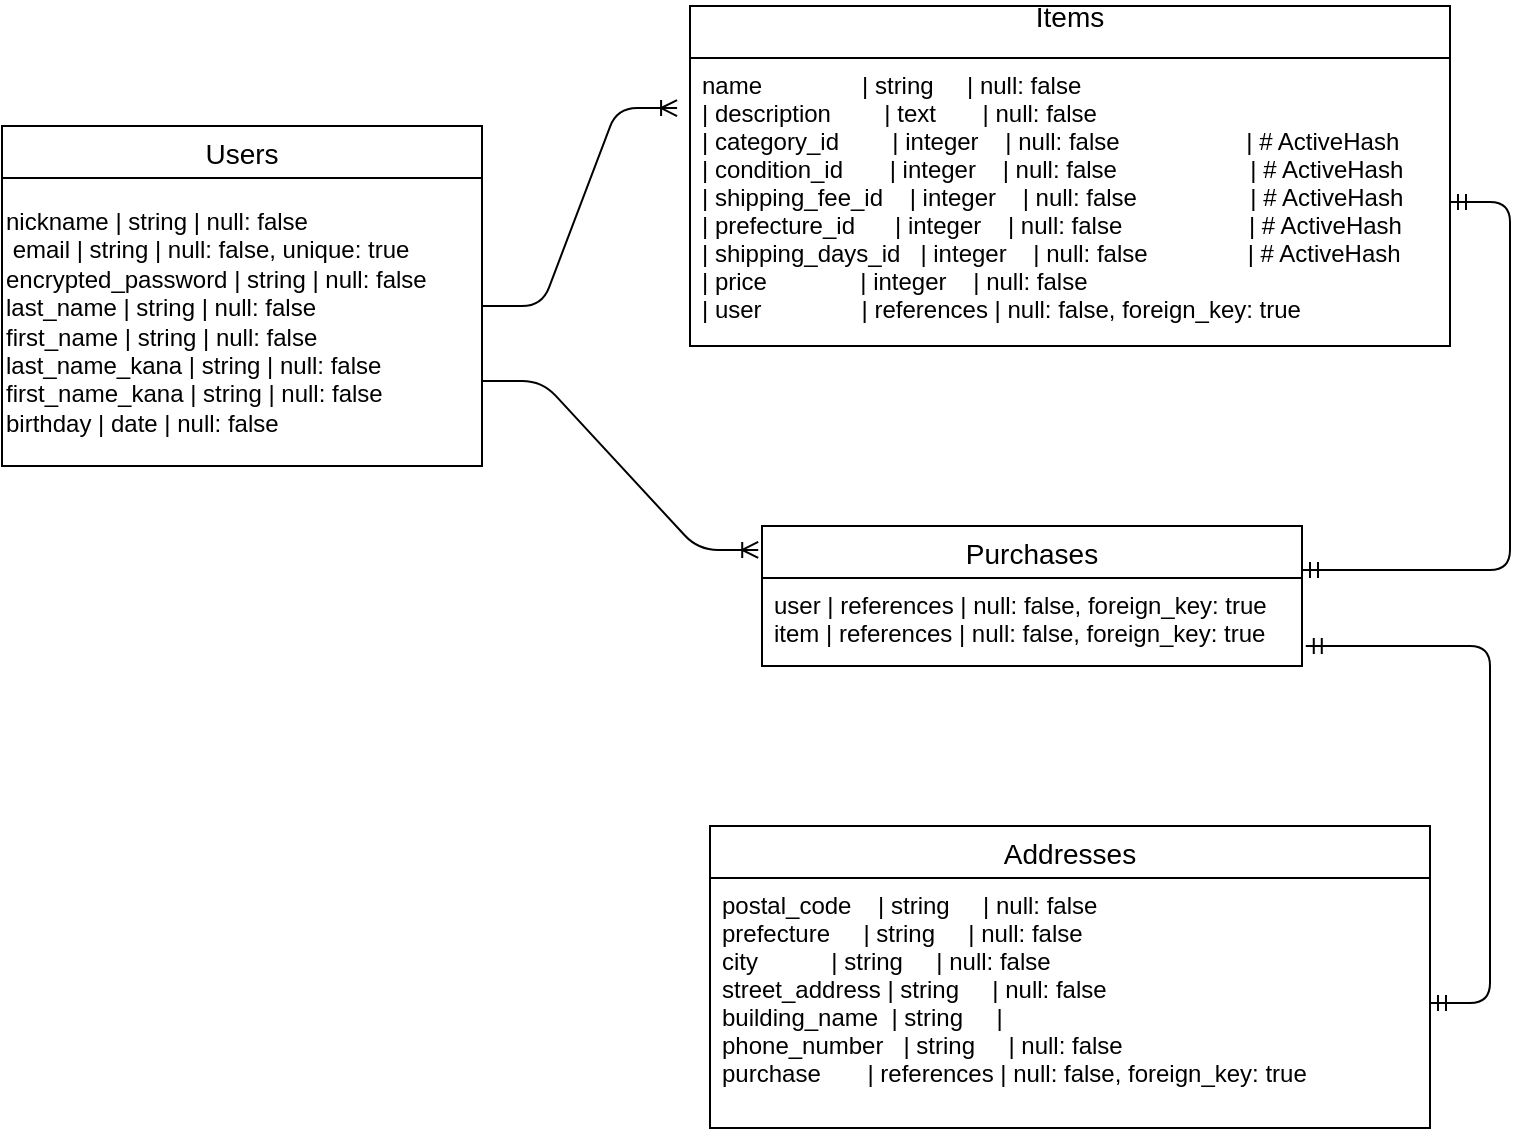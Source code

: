 <mxfile>
    <diagram id="_OwsKodQ4tG9KZVB1svx" name="ページ1">
        <mxGraphModel dx="944" dy="749" grid="1" gridSize="10" guides="1" tooltips="1" connect="1" arrows="1" fold="1" page="1" pageScale="1" pageWidth="827" pageHeight="1169" math="0" shadow="0">
            <root>
                <mxCell id="0"/>
                <mxCell id="1" parent="0"/>
                <mxCell id="2" value="Users" style="swimlane;fontStyle=0;childLayout=stackLayout;horizontal=1;startSize=26;horizontalStack=0;resizeParent=1;resizeParentMax=0;resizeLast=0;collapsible=1;marginBottom=0;align=center;fontSize=14;" vertex="1" parent="1">
                    <mxGeometry x="50" y="110" width="240" height="170" as="geometry"/>
                </mxCell>
                <mxCell id="22" value="nickname            | string | null: false&amp;nbsp;&lt;br&gt;&amp;nbsp;email               | string | null: false, unique: true&amp;nbsp;&lt;br&gt;encrypted&lt;span class=&quot;hljs-emphasis&quot;&gt;_password  | string | null: false&amp;nbsp;&lt;br&gt;last_&lt;/span&gt;name           | string | null: false&amp;nbsp;&lt;br&gt;first&lt;span class=&quot;hljs-emphasis&quot;&gt;_name          | string | null: false&amp;nbsp;&lt;br&gt;last_&lt;/span&gt;name&lt;span class=&quot;hljs-emphasis&quot;&gt;_kana      | string | null: false&amp;nbsp;&lt;br&gt;first_&lt;/span&gt;name&lt;span class=&quot;hljs-emphasis&quot;&gt;_kana     | string | null: false&amp;nbsp;&lt;br&gt;birthday            | date   | null: false&amp;nbsp;&amp;nbsp;&lt;/span&gt;" style="rounded=0;whiteSpace=wrap;html=1;align=left;" vertex="1" parent="2">
                    <mxGeometry y="26" width="240" height="144" as="geometry"/>
                </mxCell>
                <mxCell id="6" value="Purchases" style="swimlane;fontStyle=0;childLayout=stackLayout;horizontal=1;startSize=26;horizontalStack=0;resizeParent=1;resizeParentMax=0;resizeLast=0;collapsible=1;marginBottom=0;align=center;fontSize=14;" vertex="1" parent="1">
                    <mxGeometry x="430" y="310" width="270" height="70" as="geometry"/>
                </mxCell>
                <mxCell id="7" value="user           | references | null: false, foreign_key: true &#10;item           | references | null: false, foreign_key: true " style="text;strokeColor=none;fillColor=none;spacingLeft=4;spacingRight=4;overflow=hidden;rotatable=0;points=[[0,0.5],[1,0.5]];portConstraint=eastwest;fontSize=12;" vertex="1" parent="6">
                    <mxGeometry y="26" width="270" height="44" as="geometry"/>
                </mxCell>
                <mxCell id="14" value="Items&#10;" style="swimlane;fontStyle=0;childLayout=stackLayout;horizontal=1;startSize=26;horizontalStack=0;resizeParent=1;resizeParentMax=0;resizeLast=0;collapsible=1;marginBottom=0;align=center;fontSize=14;" vertex="1" parent="1">
                    <mxGeometry x="394" y="50" width="380" height="170" as="geometry"/>
                </mxCell>
                <mxCell id="15" value="name               | string     | null: false                    &#10;| description        | text       | null: false                   &#10;| category_id        | integer    | null: false                   | # ActiveHash&#10;| condition_id       | integer    | null: false                    | # ActiveHash&#10;| shipping_fee_id    | integer    | null: false                 | # ActiveHash&#10;| prefecture_id      | integer    | null: false                   | # ActiveHash&#10;| shipping_days_id   | integer    | null: false               | # ActiveHash&#10;| price              | integer    | null: false                    &#10;| user               | references | null: false, foreign_key: true " style="text;strokeColor=none;fillColor=none;spacingLeft=4;spacingRight=4;overflow=hidden;rotatable=0;points=[[0,0.5],[1,0.5]];portConstraint=eastwest;fontSize=12;" vertex="1" parent="14">
                    <mxGeometry y="26" width="380" height="144" as="geometry"/>
                </mxCell>
                <mxCell id="18" value="Addresses" style="swimlane;fontStyle=0;childLayout=stackLayout;horizontal=1;startSize=26;horizontalStack=0;resizeParent=1;resizeParentMax=0;resizeLast=0;collapsible=1;marginBottom=0;align=center;fontSize=14;" vertex="1" parent="1">
                    <mxGeometry x="404" y="460" width="360" height="151" as="geometry"/>
                </mxCell>
                <mxCell id="19" value="postal_code    | string     | null: false                  &#10;prefecture     | string     | null: false                  &#10;city           | string     | null: false                 &#10;street_address | string     | null: false                  &#10;building_name  | string     |                             &#10;phone_number   | string     | null: false                   &#10;purchase       | references | null: false, foreign_key: true " style="text;strokeColor=none;fillColor=none;spacingLeft=4;spacingRight=4;overflow=hidden;rotatable=0;points=[[0,0.5],[1,0.5]];portConstraint=eastwest;fontSize=12;" vertex="1" parent="18">
                    <mxGeometry y="26" width="360" height="125" as="geometry"/>
                </mxCell>
                <mxCell id="38" value="" style="edgeStyle=entityRelationEdgeStyle;fontSize=12;html=1;endArrow=ERoneToMany;entryX=-0.017;entryY=0.174;entryDx=0;entryDy=0;entryPerimeter=0;" edge="1" parent="1" target="15">
                    <mxGeometry width="100" height="100" relative="1" as="geometry">
                        <mxPoint x="290" y="200" as="sourcePoint"/>
                        <mxPoint x="380" y="100" as="targetPoint"/>
                    </mxGeometry>
                </mxCell>
                <mxCell id="39" value="" style="edgeStyle=entityRelationEdgeStyle;fontSize=12;html=1;endArrow=ERoneToMany;exitX=1;exitY=0.75;exitDx=0;exitDy=0;entryX=-0.007;entryY=0.171;entryDx=0;entryDy=0;entryPerimeter=0;" edge="1" parent="1" source="2" target="6">
                    <mxGeometry width="100" height="100" relative="1" as="geometry">
                        <mxPoint x="380" y="380" as="sourcePoint"/>
                        <mxPoint x="480" y="280" as="targetPoint"/>
                    </mxGeometry>
                </mxCell>
                <mxCell id="45" value="" style="edgeStyle=entityRelationEdgeStyle;fontSize=12;html=1;endArrow=ERmandOne;startArrow=ERmandOne;exitX=1;exitY=-0.091;exitDx=0;exitDy=0;exitPerimeter=0;" edge="1" parent="1" source="7" target="15">
                    <mxGeometry width="100" height="100" relative="1" as="geometry">
                        <mxPoint x="600" y="300" as="sourcePoint"/>
                        <mxPoint x="480" y="280" as="targetPoint"/>
                    </mxGeometry>
                </mxCell>
                <mxCell id="46" value="" style="edgeStyle=entityRelationEdgeStyle;fontSize=12;html=1;endArrow=ERmandOne;startArrow=ERmandOne;entryX=1.007;entryY=0.773;entryDx=0;entryDy=0;entryPerimeter=0;" edge="1" parent="1" source="19" target="7">
                    <mxGeometry width="100" height="100" relative="1" as="geometry">
                        <mxPoint x="380" y="380" as="sourcePoint"/>
                        <mxPoint x="800" y="350" as="targetPoint"/>
                    </mxGeometry>
                </mxCell>
            </root>
        </mxGraphModel>
    </diagram>
</mxfile>